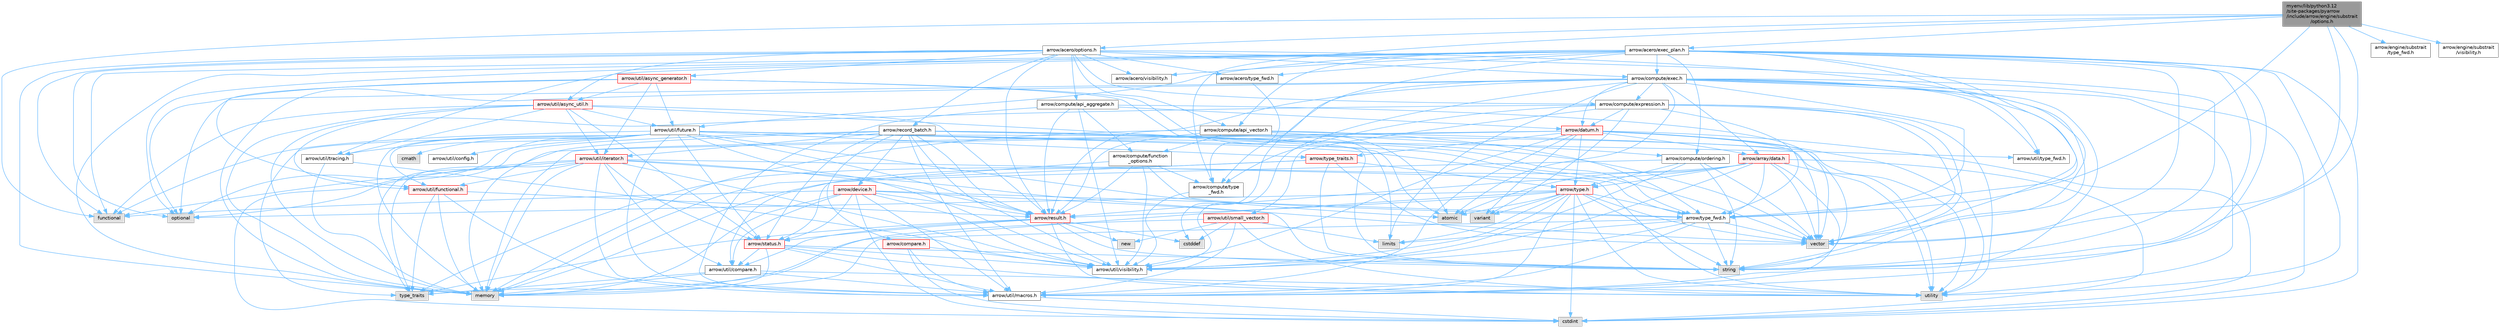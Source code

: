 digraph "myenv/lib/python3.12/site-packages/pyarrow/include/arrow/engine/substrait/options.h"
{
 // LATEX_PDF_SIZE
  bgcolor="transparent";
  edge [fontname=Helvetica,fontsize=10,labelfontname=Helvetica,labelfontsize=10];
  node [fontname=Helvetica,fontsize=10,shape=box,height=0.2,width=0.4];
  Node1 [id="Node000001",label="myenv/lib/python3.12\l/site-packages/pyarrow\l/include/arrow/engine/substrait\l/options.h",height=0.2,width=0.4,color="gray40", fillcolor="grey60", style="filled", fontcolor="black",tooltip=" "];
  Node1 -> Node2 [id="edge1_Node000001_Node000002",color="steelblue1",style="solid",tooltip=" "];
  Node2 [id="Node000002",label="functional",height=0.2,width=0.4,color="grey60", fillcolor="#E0E0E0", style="filled",tooltip=" "];
  Node1 -> Node3 [id="edge2_Node000001_Node000003",color="steelblue1",style="solid",tooltip=" "];
  Node3 [id="Node000003",label="string",height=0.2,width=0.4,color="grey60", fillcolor="#E0E0E0", style="filled",tooltip=" "];
  Node1 -> Node4 [id="edge3_Node000001_Node000004",color="steelblue1",style="solid",tooltip=" "];
  Node4 [id="Node000004",label="vector",height=0.2,width=0.4,color="grey60", fillcolor="#E0E0E0", style="filled",tooltip=" "];
  Node1 -> Node5 [id="edge4_Node000001_Node000005",color="steelblue1",style="solid",tooltip=" "];
  Node5 [id="Node000005",label="arrow/acero/exec_plan.h",height=0.2,width=0.4,color="grey40", fillcolor="white", style="filled",URL="$exec__plan_8h.html",tooltip=" "];
  Node5 -> Node6 [id="edge5_Node000005_Node000006",color="steelblue1",style="solid",tooltip=" "];
  Node6 [id="Node000006",label="cstddef",height=0.2,width=0.4,color="grey60", fillcolor="#E0E0E0", style="filled",tooltip=" "];
  Node5 -> Node7 [id="edge6_Node000005_Node000007",color="steelblue1",style="solid",tooltip=" "];
  Node7 [id="Node000007",label="cstdint",height=0.2,width=0.4,color="grey60", fillcolor="#E0E0E0", style="filled",tooltip=" "];
  Node5 -> Node2 [id="edge7_Node000005_Node000002",color="steelblue1",style="solid",tooltip=" "];
  Node5 -> Node8 [id="edge8_Node000005_Node000008",color="steelblue1",style="solid",tooltip=" "];
  Node8 [id="Node000008",label="memory",height=0.2,width=0.4,color="grey60", fillcolor="#E0E0E0", style="filled",tooltip=" "];
  Node5 -> Node9 [id="edge9_Node000005_Node000009",color="steelblue1",style="solid",tooltip=" "];
  Node9 [id="Node000009",label="optional",height=0.2,width=0.4,color="grey60", fillcolor="#E0E0E0", style="filled",tooltip=" "];
  Node5 -> Node3 [id="edge10_Node000005_Node000003",color="steelblue1",style="solid",tooltip=" "];
  Node5 -> Node10 [id="edge11_Node000005_Node000010",color="steelblue1",style="solid",tooltip=" "];
  Node10 [id="Node000010",label="utility",height=0.2,width=0.4,color="grey60", fillcolor="#E0E0E0", style="filled",tooltip=" "];
  Node5 -> Node4 [id="edge12_Node000005_Node000004",color="steelblue1",style="solid",tooltip=" "];
  Node5 -> Node11 [id="edge13_Node000005_Node000011",color="steelblue1",style="solid",tooltip=" "];
  Node11 [id="Node000011",label="arrow/acero/type_fwd.h",height=0.2,width=0.4,color="grey40", fillcolor="white", style="filled",URL="$arrow_2acero_2type__fwd_8h.html",tooltip=" "];
  Node11 -> Node12 [id="edge14_Node000011_Node000012",color="steelblue1",style="solid",tooltip=" "];
  Node12 [id="Node000012",label="arrow/compute/type\l_fwd.h",height=0.2,width=0.4,color="grey40", fillcolor="white", style="filled",URL="$arrow_2compute_2type__fwd_8h.html",tooltip=" "];
  Node12 -> Node13 [id="edge15_Node000012_Node000013",color="steelblue1",style="solid",tooltip=" "];
  Node13 [id="Node000013",label="arrow/util/visibility.h",height=0.2,width=0.4,color="grey40", fillcolor="white", style="filled",URL="$include_2arrow_2util_2visibility_8h.html",tooltip=" "];
  Node5 -> Node14 [id="edge16_Node000005_Node000014",color="steelblue1",style="solid",tooltip=" "];
  Node14 [id="Node000014",label="arrow/acero/visibility.h",height=0.2,width=0.4,color="grey40", fillcolor="white", style="filled",URL="$include_2arrow_2acero_2visibility_8h.html",tooltip=" "];
  Node5 -> Node15 [id="edge17_Node000005_Node000015",color="steelblue1",style="solid",tooltip=" "];
  Node15 [id="Node000015",label="arrow/compute/api_vector.h",height=0.2,width=0.4,color="grey40", fillcolor="white", style="filled",URL="$api__vector_8h.html",tooltip=" "];
  Node15 -> Node8 [id="edge18_Node000015_Node000008",color="steelblue1",style="solid",tooltip=" "];
  Node15 -> Node10 [id="edge19_Node000015_Node000010",color="steelblue1",style="solid",tooltip=" "];
  Node15 -> Node16 [id="edge20_Node000015_Node000016",color="steelblue1",style="solid",tooltip=" "];
  Node16 [id="Node000016",label="arrow/compute/function\l_options.h",height=0.2,width=0.4,color="grey40", fillcolor="white", style="filled",URL="$function__options_8h.html",tooltip=" "];
  Node16 -> Node12 [id="edge21_Node000016_Node000012",color="steelblue1",style="solid",tooltip=" "];
  Node16 -> Node17 [id="edge22_Node000016_Node000017",color="steelblue1",style="solid",tooltip=" "];
  Node17 [id="Node000017",label="arrow/result.h",height=0.2,width=0.4,color="red", fillcolor="#FFF0F0", style="filled",URL="$result_8h.html",tooltip=" "];
  Node17 -> Node6 [id="edge23_Node000017_Node000006",color="steelblue1",style="solid",tooltip=" "];
  Node17 -> Node18 [id="edge24_Node000017_Node000018",color="steelblue1",style="solid",tooltip=" "];
  Node18 [id="Node000018",label="new",height=0.2,width=0.4,color="grey60", fillcolor="#E0E0E0", style="filled",tooltip=" "];
  Node17 -> Node3 [id="edge25_Node000017_Node000003",color="steelblue1",style="solid",tooltip=" "];
  Node17 -> Node19 [id="edge26_Node000017_Node000019",color="steelblue1",style="solid",tooltip=" "];
  Node19 [id="Node000019",label="type_traits",height=0.2,width=0.4,color="grey60", fillcolor="#E0E0E0", style="filled",tooltip=" "];
  Node17 -> Node10 [id="edge27_Node000017_Node000010",color="steelblue1",style="solid",tooltip=" "];
  Node17 -> Node20 [id="edge28_Node000017_Node000020",color="steelblue1",style="solid",tooltip=" "];
  Node20 [id="Node000020",label="arrow/status.h",height=0.2,width=0.4,color="red", fillcolor="#FFF0F0", style="filled",URL="$status_8h.html",tooltip=" "];
  Node20 -> Node8 [id="edge29_Node000020_Node000008",color="steelblue1",style="solid",tooltip=" "];
  Node20 -> Node3 [id="edge30_Node000020_Node000003",color="steelblue1",style="solid",tooltip=" "];
  Node20 -> Node10 [id="edge31_Node000020_Node000010",color="steelblue1",style="solid",tooltip=" "];
  Node20 -> Node23 [id="edge32_Node000020_Node000023",color="steelblue1",style="solid",tooltip=" "];
  Node23 [id="Node000023",label="arrow/util/compare.h",height=0.2,width=0.4,color="grey40", fillcolor="white", style="filled",URL="$util_2compare_8h.html",tooltip=" "];
  Node23 -> Node8 [id="edge33_Node000023_Node000008",color="steelblue1",style="solid",tooltip=" "];
  Node23 -> Node19 [id="edge34_Node000023_Node000019",color="steelblue1",style="solid",tooltip=" "];
  Node23 -> Node10 [id="edge35_Node000023_Node000010",color="steelblue1",style="solid",tooltip=" "];
  Node23 -> Node24 [id="edge36_Node000023_Node000024",color="steelblue1",style="solid",tooltip=" "];
  Node24 [id="Node000024",label="arrow/util/macros.h",height=0.2,width=0.4,color="grey40", fillcolor="white", style="filled",URL="$macros_8h.html",tooltip=" "];
  Node24 -> Node7 [id="edge37_Node000024_Node000007",color="steelblue1",style="solid",tooltip=" "];
  Node20 -> Node24 [id="edge38_Node000020_Node000024",color="steelblue1",style="solid",tooltip=" "];
  Node20 -> Node13 [id="edge39_Node000020_Node000013",color="steelblue1",style="solid",tooltip=" "];
  Node17 -> Node23 [id="edge40_Node000017_Node000023",color="steelblue1",style="solid",tooltip=" "];
  Node16 -> Node20 [id="edge41_Node000016_Node000020",color="steelblue1",style="solid",tooltip=" "];
  Node16 -> Node29 [id="edge42_Node000016_Node000029",color="steelblue1",style="solid",tooltip=" "];
  Node29 [id="Node000029",label="arrow/type_fwd.h",height=0.2,width=0.4,color="grey40", fillcolor="white", style="filled",URL="$arrow_2type__fwd_8h.html",tooltip=" "];
  Node29 -> Node30 [id="edge43_Node000029_Node000030",color="steelblue1",style="solid",tooltip=" "];
  Node30 [id="Node000030",label="limits",height=0.2,width=0.4,color="grey60", fillcolor="#E0E0E0", style="filled",tooltip=" "];
  Node29 -> Node8 [id="edge44_Node000029_Node000008",color="steelblue1",style="solid",tooltip=" "];
  Node29 -> Node3 [id="edge45_Node000029_Node000003",color="steelblue1",style="solid",tooltip=" "];
  Node29 -> Node4 [id="edge46_Node000029_Node000004",color="steelblue1",style="solid",tooltip=" "];
  Node29 -> Node24 [id="edge47_Node000029_Node000024",color="steelblue1",style="solid",tooltip=" "];
  Node29 -> Node13 [id="edge48_Node000029_Node000013",color="steelblue1",style="solid",tooltip=" "];
  Node16 -> Node13 [id="edge49_Node000016_Node000013",color="steelblue1",style="solid",tooltip=" "];
  Node15 -> Node31 [id="edge50_Node000015_Node000031",color="steelblue1",style="solid",tooltip=" "];
  Node31 [id="Node000031",label="arrow/compute/ordering.h",height=0.2,width=0.4,color="grey40", fillcolor="white", style="filled",URL="$ordering_8h.html",tooltip=" "];
  Node31 -> Node3 [id="edge51_Node000031_Node000003",color="steelblue1",style="solid",tooltip=" "];
  Node31 -> Node4 [id="edge52_Node000031_Node000004",color="steelblue1",style="solid",tooltip=" "];
  Node31 -> Node32 [id="edge53_Node000031_Node000032",color="steelblue1",style="solid",tooltip=" "];
  Node32 [id="Node000032",label="arrow/type.h",height=0.2,width=0.4,color="red", fillcolor="#FFF0F0", style="filled",URL="$type_8h.html",tooltip=" "];
  Node32 -> Node33 [id="edge54_Node000032_Node000033",color="steelblue1",style="solid",tooltip=" "];
  Node33 [id="Node000033",label="atomic",height=0.2,width=0.4,color="grey60", fillcolor="#E0E0E0", style="filled",tooltip=" "];
  Node32 -> Node7 [id="edge55_Node000032_Node000007",color="steelblue1",style="solid",tooltip=" "];
  Node32 -> Node30 [id="edge56_Node000032_Node000030",color="steelblue1",style="solid",tooltip=" "];
  Node32 -> Node8 [id="edge57_Node000032_Node000008",color="steelblue1",style="solid",tooltip=" "];
  Node32 -> Node9 [id="edge58_Node000032_Node000009",color="steelblue1",style="solid",tooltip=" "];
  Node32 -> Node3 [id="edge59_Node000032_Node000003",color="steelblue1",style="solid",tooltip=" "];
  Node32 -> Node10 [id="edge60_Node000032_Node000010",color="steelblue1",style="solid",tooltip=" "];
  Node32 -> Node35 [id="edge61_Node000032_Node000035",color="steelblue1",style="solid",tooltip=" "];
  Node35 [id="Node000035",label="variant",height=0.2,width=0.4,color="grey60", fillcolor="#E0E0E0", style="filled",tooltip=" "];
  Node32 -> Node4 [id="edge62_Node000032_Node000004",color="steelblue1",style="solid",tooltip=" "];
  Node32 -> Node17 [id="edge63_Node000032_Node000017",color="steelblue1",style="solid",tooltip=" "];
  Node32 -> Node29 [id="edge64_Node000032_Node000029",color="steelblue1",style="solid",tooltip=" "];
  Node32 -> Node24 [id="edge65_Node000032_Node000024",color="steelblue1",style="solid",tooltip=" "];
  Node32 -> Node13 [id="edge66_Node000032_Node000013",color="steelblue1",style="solid",tooltip=" "];
  Node31 -> Node23 [id="edge67_Node000031_Node000023",color="steelblue1",style="solid",tooltip=" "];
  Node31 -> Node13 [id="edge68_Node000031_Node000013",color="steelblue1",style="solid",tooltip=" "];
  Node15 -> Node17 [id="edge69_Node000015_Node000017",color="steelblue1",style="solid",tooltip=" "];
  Node15 -> Node29 [id="edge70_Node000015_Node000029",color="steelblue1",style="solid",tooltip=" "];
  Node5 -> Node43 [id="edge71_Node000005_Node000043",color="steelblue1",style="solid",tooltip=" "];
  Node43 [id="Node000043",label="arrow/compute/exec.h",height=0.2,width=0.4,color="grey40", fillcolor="white", style="filled",URL="$exec_8h.html",tooltip=" "];
  Node43 -> Node33 [id="edge72_Node000043_Node000033",color="steelblue1",style="solid",tooltip=" "];
  Node43 -> Node7 [id="edge73_Node000043_Node000007",color="steelblue1",style="solid",tooltip=" "];
  Node43 -> Node30 [id="edge74_Node000043_Node000030",color="steelblue1",style="solid",tooltip=" "];
  Node43 -> Node8 [id="edge75_Node000043_Node000008",color="steelblue1",style="solid",tooltip=" "];
  Node43 -> Node9 [id="edge76_Node000043_Node000009",color="steelblue1",style="solid",tooltip=" "];
  Node43 -> Node3 [id="edge77_Node000043_Node000003",color="steelblue1",style="solid",tooltip=" "];
  Node43 -> Node10 [id="edge78_Node000043_Node000010",color="steelblue1",style="solid",tooltip=" "];
  Node43 -> Node4 [id="edge79_Node000043_Node000004",color="steelblue1",style="solid",tooltip=" "];
  Node43 -> Node44 [id="edge80_Node000043_Node000044",color="steelblue1",style="solid",tooltip=" "];
  Node44 [id="Node000044",label="arrow/array/data.h",height=0.2,width=0.4,color="red", fillcolor="#FFF0F0", style="filled",URL="$data_8h.html",tooltip=" "];
  Node44 -> Node33 [id="edge81_Node000044_Node000033",color="steelblue1",style="solid",tooltip=" "];
  Node44 -> Node7 [id="edge82_Node000044_Node000007",color="steelblue1",style="solid",tooltip=" "];
  Node44 -> Node8 [id="edge83_Node000044_Node000008",color="steelblue1",style="solid",tooltip=" "];
  Node44 -> Node10 [id="edge84_Node000044_Node000010",color="steelblue1",style="solid",tooltip=" "];
  Node44 -> Node4 [id="edge85_Node000044_Node000004",color="steelblue1",style="solid",tooltip=" "];
  Node44 -> Node17 [id="edge86_Node000044_Node000017",color="steelblue1",style="solid",tooltip=" "];
  Node44 -> Node32 [id="edge87_Node000044_Node000032",color="steelblue1",style="solid",tooltip=" "];
  Node44 -> Node29 [id="edge88_Node000044_Node000029",color="steelblue1",style="solid",tooltip=" "];
  Node44 -> Node24 [id="edge89_Node000044_Node000024",color="steelblue1",style="solid",tooltip=" "];
  Node44 -> Node13 [id="edge90_Node000044_Node000013",color="steelblue1",style="solid",tooltip=" "];
  Node43 -> Node54 [id="edge91_Node000043_Node000054",color="steelblue1",style="solid",tooltip=" "];
  Node54 [id="Node000054",label="arrow/compute/expression.h",height=0.2,width=0.4,color="grey40", fillcolor="white", style="filled",URL="$expression_8h.html",tooltip=" "];
  Node54 -> Node8 [id="edge92_Node000054_Node000008",color="steelblue1",style="solid",tooltip=" "];
  Node54 -> Node3 [id="edge93_Node000054_Node000003",color="steelblue1",style="solid",tooltip=" "];
  Node54 -> Node10 [id="edge94_Node000054_Node000010",color="steelblue1",style="solid",tooltip=" "];
  Node54 -> Node35 [id="edge95_Node000054_Node000035",color="steelblue1",style="solid",tooltip=" "];
  Node54 -> Node4 [id="edge96_Node000054_Node000004",color="steelblue1",style="solid",tooltip=" "];
  Node54 -> Node12 [id="edge97_Node000054_Node000012",color="steelblue1",style="solid",tooltip=" "];
  Node54 -> Node55 [id="edge98_Node000054_Node000055",color="steelblue1",style="solid",tooltip=" "];
  Node55 [id="Node000055",label="arrow/datum.h",height=0.2,width=0.4,color="red", fillcolor="#FFF0F0", style="filled",URL="$datum_8h.html",tooltip=" "];
  Node55 -> Node7 [id="edge99_Node000055_Node000007",color="steelblue1",style="solid",tooltip=" "];
  Node55 -> Node8 [id="edge100_Node000055_Node000008",color="steelblue1",style="solid",tooltip=" "];
  Node55 -> Node3 [id="edge101_Node000055_Node000003",color="steelblue1",style="solid",tooltip=" "];
  Node55 -> Node19 [id="edge102_Node000055_Node000019",color="steelblue1",style="solid",tooltip=" "];
  Node55 -> Node10 [id="edge103_Node000055_Node000010",color="steelblue1",style="solid",tooltip=" "];
  Node55 -> Node35 [id="edge104_Node000055_Node000035",color="steelblue1",style="solid",tooltip=" "];
  Node55 -> Node4 [id="edge105_Node000055_Node000004",color="steelblue1",style="solid",tooltip=" "];
  Node55 -> Node44 [id="edge106_Node000055_Node000044",color="steelblue1",style="solid",tooltip=" "];
  Node55 -> Node32 [id="edge107_Node000055_Node000032",color="steelblue1",style="solid",tooltip=" "];
  Node55 -> Node63 [id="edge108_Node000055_Node000063",color="steelblue1",style="solid",tooltip=" "];
  Node63 [id="Node000063",label="arrow/type_traits.h",height=0.2,width=0.4,color="red", fillcolor="#FFF0F0", style="filled",URL="$include_2arrow_2type__traits_8h.html",tooltip=" "];
  Node63 -> Node8 [id="edge109_Node000063_Node000008",color="steelblue1",style="solid",tooltip=" "];
  Node63 -> Node3 [id="edge110_Node000063_Node000003",color="steelblue1",style="solid",tooltip=" "];
  Node63 -> Node19 [id="edge111_Node000063_Node000019",color="steelblue1",style="solid",tooltip=" "];
  Node63 -> Node4 [id="edge112_Node000063_Node000004",color="steelblue1",style="solid",tooltip=" "];
  Node63 -> Node32 [id="edge113_Node000063_Node000032",color="steelblue1",style="solid",tooltip=" "];
  Node55 -> Node24 [id="edge114_Node000055_Node000024",color="steelblue1",style="solid",tooltip=" "];
  Node55 -> Node13 [id="edge115_Node000055_Node000013",color="steelblue1",style="solid",tooltip=" "];
  Node54 -> Node29 [id="edge116_Node000054_Node000029",color="steelblue1",style="solid",tooltip=" "];
  Node54 -> Node68 [id="edge117_Node000054_Node000068",color="steelblue1",style="solid",tooltip=" "];
  Node68 [id="Node000068",label="arrow/util/small_vector.h",height=0.2,width=0.4,color="red", fillcolor="#FFF0F0", style="filled",URL="$small__vector_8h.html",tooltip=" "];
  Node68 -> Node6 [id="edge118_Node000068_Node000006",color="steelblue1",style="solid",tooltip=" "];
  Node68 -> Node30 [id="edge119_Node000068_Node000030",color="steelblue1",style="solid",tooltip=" "];
  Node68 -> Node18 [id="edge120_Node000068_Node000018",color="steelblue1",style="solid",tooltip=" "];
  Node68 -> Node19 [id="edge121_Node000068_Node000019",color="steelblue1",style="solid",tooltip=" "];
  Node68 -> Node10 [id="edge122_Node000068_Node000010",color="steelblue1",style="solid",tooltip=" "];
  Node68 -> Node24 [id="edge123_Node000068_Node000024",color="steelblue1",style="solid",tooltip=" "];
  Node43 -> Node12 [id="edge124_Node000043_Node000012",color="steelblue1",style="solid",tooltip=" "];
  Node43 -> Node55 [id="edge125_Node000043_Node000055",color="steelblue1",style="solid",tooltip=" "];
  Node43 -> Node17 [id="edge126_Node000043_Node000017",color="steelblue1",style="solid",tooltip=" "];
  Node43 -> Node29 [id="edge127_Node000043_Node000029",color="steelblue1",style="solid",tooltip=" "];
  Node43 -> Node24 [id="edge128_Node000043_Node000024",color="steelblue1",style="solid",tooltip=" "];
  Node43 -> Node70 [id="edge129_Node000043_Node000070",color="steelblue1",style="solid",tooltip=" "];
  Node70 [id="Node000070",label="arrow/util/type_fwd.h",height=0.2,width=0.4,color="grey40", fillcolor="white", style="filled",URL="$arrow_2util_2type__fwd_8h.html",tooltip=" "];
  Node43 -> Node13 [id="edge130_Node000043_Node000013",color="steelblue1",style="solid",tooltip=" "];
  Node5 -> Node31 [id="edge131_Node000005_Node000031",color="steelblue1",style="solid",tooltip=" "];
  Node5 -> Node29 [id="edge132_Node000005_Node000029",color="steelblue1",style="solid",tooltip=" "];
  Node5 -> Node71 [id="edge133_Node000005_Node000071",color="steelblue1",style="solid",tooltip=" "];
  Node71 [id="Node000071",label="arrow/util/future.h",height=0.2,width=0.4,color="grey40", fillcolor="white", style="filled",URL="$future_8h.html",tooltip=" "];
  Node71 -> Node33 [id="edge134_Node000071_Node000033",color="steelblue1",style="solid",tooltip=" "];
  Node71 -> Node72 [id="edge135_Node000071_Node000072",color="steelblue1",style="solid",tooltip=" "];
  Node72 [id="Node000072",label="cmath",height=0.2,width=0.4,color="grey60", fillcolor="#E0E0E0", style="filled",tooltip=" "];
  Node71 -> Node2 [id="edge136_Node000071_Node000002",color="steelblue1",style="solid",tooltip=" "];
  Node71 -> Node8 [id="edge137_Node000071_Node000008",color="steelblue1",style="solid",tooltip=" "];
  Node71 -> Node9 [id="edge138_Node000071_Node000009",color="steelblue1",style="solid",tooltip=" "];
  Node71 -> Node19 [id="edge139_Node000071_Node000019",color="steelblue1",style="solid",tooltip=" "];
  Node71 -> Node10 [id="edge140_Node000071_Node000010",color="steelblue1",style="solid",tooltip=" "];
  Node71 -> Node4 [id="edge141_Node000071_Node000004",color="steelblue1",style="solid",tooltip=" "];
  Node71 -> Node17 [id="edge142_Node000071_Node000017",color="steelblue1",style="solid",tooltip=" "];
  Node71 -> Node20 [id="edge143_Node000071_Node000020",color="steelblue1",style="solid",tooltip=" "];
  Node71 -> Node29 [id="edge144_Node000071_Node000029",color="steelblue1",style="solid",tooltip=" "];
  Node71 -> Node63 [id="edge145_Node000071_Node000063",color="steelblue1",style="solid",tooltip=" "];
  Node71 -> Node73 [id="edge146_Node000071_Node000073",color="steelblue1",style="solid",tooltip=" "];
  Node73 [id="Node000073",label="arrow/util/config.h",height=0.2,width=0.4,color="grey40", fillcolor="white", style="filled",URL="$pyarrow_2include_2arrow_2util_2config_8h.html",tooltip=" "];
  Node71 -> Node74 [id="edge147_Node000071_Node000074",color="steelblue1",style="solid",tooltip=" "];
  Node74 [id="Node000074",label="arrow/util/functional.h",height=0.2,width=0.4,color="red", fillcolor="#FFF0F0", style="filled",URL="$functional_8h.html",tooltip=" "];
  Node74 -> Node8 [id="edge148_Node000074_Node000008",color="steelblue1",style="solid",tooltip=" "];
  Node74 -> Node19 [id="edge149_Node000074_Node000019",color="steelblue1",style="solid",tooltip=" "];
  Node74 -> Node17 [id="edge150_Node000074_Node000017",color="steelblue1",style="solid",tooltip=" "];
  Node74 -> Node24 [id="edge151_Node000074_Node000024",color="steelblue1",style="solid",tooltip=" "];
  Node71 -> Node24 [id="edge152_Node000071_Node000024",color="steelblue1",style="solid",tooltip=" "];
  Node71 -> Node76 [id="edge153_Node000071_Node000076",color="steelblue1",style="solid",tooltip=" "];
  Node76 [id="Node000076",label="arrow/util/tracing.h",height=0.2,width=0.4,color="grey40", fillcolor="white", style="filled",URL="$tracing_8h.html",tooltip=" "];
  Node76 -> Node8 [id="edge154_Node000076_Node000008",color="steelblue1",style="solid",tooltip=" "];
  Node76 -> Node13 [id="edge155_Node000076_Node000013",color="steelblue1",style="solid",tooltip=" "];
  Node71 -> Node70 [id="edge156_Node000071_Node000070",color="steelblue1",style="solid",tooltip=" "];
  Node71 -> Node13 [id="edge157_Node000071_Node000013",color="steelblue1",style="solid",tooltip=" "];
  Node5 -> Node24 [id="edge158_Node000005_Node000024",color="steelblue1",style="solid",tooltip=" "];
  Node5 -> Node76 [id="edge159_Node000005_Node000076",color="steelblue1",style="solid",tooltip=" "];
  Node5 -> Node70 [id="edge160_Node000005_Node000070",color="steelblue1",style="solid",tooltip=" "];
  Node1 -> Node77 [id="edge161_Node000001_Node000077",color="steelblue1",style="solid",tooltip=" "];
  Node77 [id="Node000077",label="arrow/acero/options.h",height=0.2,width=0.4,color="grey40", fillcolor="white", style="filled",URL="$acero_2options_8h.html",tooltip=" "];
  Node77 -> Node2 [id="edge162_Node000077_Node000002",color="steelblue1",style="solid",tooltip=" "];
  Node77 -> Node8 [id="edge163_Node000077_Node000008",color="steelblue1",style="solid",tooltip=" "];
  Node77 -> Node9 [id="edge164_Node000077_Node000009",color="steelblue1",style="solid",tooltip=" "];
  Node77 -> Node3 [id="edge165_Node000077_Node000003",color="steelblue1",style="solid",tooltip=" "];
  Node77 -> Node4 [id="edge166_Node000077_Node000004",color="steelblue1",style="solid",tooltip=" "];
  Node77 -> Node11 [id="edge167_Node000077_Node000011",color="steelblue1",style="solid",tooltip=" "];
  Node77 -> Node14 [id="edge168_Node000077_Node000014",color="steelblue1",style="solid",tooltip=" "];
  Node77 -> Node78 [id="edge169_Node000077_Node000078",color="steelblue1",style="solid",tooltip=" "];
  Node78 [id="Node000078",label="arrow/compute/api_aggregate.h",height=0.2,width=0.4,color="grey40", fillcolor="white", style="filled",URL="$api__aggregate_8h.html",tooltip=" "];
  Node78 -> Node4 [id="edge170_Node000078_Node000004",color="steelblue1",style="solid",tooltip=" "];
  Node78 -> Node16 [id="edge171_Node000078_Node000016",color="steelblue1",style="solid",tooltip=" "];
  Node78 -> Node55 [id="edge172_Node000078_Node000055",color="steelblue1",style="solid",tooltip=" "];
  Node78 -> Node17 [id="edge173_Node000078_Node000017",color="steelblue1",style="solid",tooltip=" "];
  Node78 -> Node24 [id="edge174_Node000078_Node000024",color="steelblue1",style="solid",tooltip=" "];
  Node78 -> Node13 [id="edge175_Node000078_Node000013",color="steelblue1",style="solid",tooltip=" "];
  Node77 -> Node15 [id="edge176_Node000077_Node000015",color="steelblue1",style="solid",tooltip=" "];
  Node77 -> Node43 [id="edge177_Node000077_Node000043",color="steelblue1",style="solid",tooltip=" "];
  Node77 -> Node54 [id="edge178_Node000077_Node000054",color="steelblue1",style="solid",tooltip=" "];
  Node77 -> Node79 [id="edge179_Node000077_Node000079",color="steelblue1",style="solid",tooltip=" "];
  Node79 [id="Node000079",label="arrow/record_batch.h",height=0.2,width=0.4,color="grey40", fillcolor="white", style="filled",URL="$record__batch_8h.html",tooltip=" "];
  Node79 -> Node7 [id="edge180_Node000079_Node000007",color="steelblue1",style="solid",tooltip=" "];
  Node79 -> Node8 [id="edge181_Node000079_Node000008",color="steelblue1",style="solid",tooltip=" "];
  Node79 -> Node3 [id="edge182_Node000079_Node000003",color="steelblue1",style="solid",tooltip=" "];
  Node79 -> Node4 [id="edge183_Node000079_Node000004",color="steelblue1",style="solid",tooltip=" "];
  Node79 -> Node60 [id="edge184_Node000079_Node000060",color="steelblue1",style="solid",tooltip=" "];
  Node60 [id="Node000060",label="arrow/compare.h",height=0.2,width=0.4,color="red", fillcolor="#FFF0F0", style="filled",URL="$compare_8h.html",tooltip=" "];
  Node60 -> Node7 [id="edge185_Node000060_Node000007",color="steelblue1",style="solid",tooltip=" "];
  Node60 -> Node24 [id="edge186_Node000060_Node000024",color="steelblue1",style="solid",tooltip=" "];
  Node60 -> Node13 [id="edge187_Node000060_Node000013",color="steelblue1",style="solid",tooltip=" "];
  Node79 -> Node49 [id="edge188_Node000079_Node000049",color="steelblue1",style="solid",tooltip=" "];
  Node49 [id="Node000049",label="arrow/device.h",height=0.2,width=0.4,color="red", fillcolor="#FFF0F0", style="filled",URL="$device_8h.html",tooltip=" "];
  Node49 -> Node7 [id="edge189_Node000049_Node000007",color="steelblue1",style="solid",tooltip=" "];
  Node49 -> Node2 [id="edge190_Node000049_Node000002",color="steelblue1",style="solid",tooltip=" "];
  Node49 -> Node8 [id="edge191_Node000049_Node000008",color="steelblue1",style="solid",tooltip=" "];
  Node49 -> Node3 [id="edge192_Node000049_Node000003",color="steelblue1",style="solid",tooltip=" "];
  Node49 -> Node17 [id="edge193_Node000049_Node000017",color="steelblue1",style="solid",tooltip=" "];
  Node49 -> Node20 [id="edge194_Node000049_Node000020",color="steelblue1",style="solid",tooltip=" "];
  Node49 -> Node29 [id="edge195_Node000049_Node000029",color="steelblue1",style="solid",tooltip=" "];
  Node49 -> Node23 [id="edge196_Node000049_Node000023",color="steelblue1",style="solid",tooltip=" "];
  Node49 -> Node24 [id="edge197_Node000049_Node000024",color="steelblue1",style="solid",tooltip=" "];
  Node49 -> Node13 [id="edge198_Node000049_Node000013",color="steelblue1",style="solid",tooltip=" "];
  Node79 -> Node17 [id="edge199_Node000079_Node000017",color="steelblue1",style="solid",tooltip=" "];
  Node79 -> Node20 [id="edge200_Node000079_Node000020",color="steelblue1",style="solid",tooltip=" "];
  Node79 -> Node29 [id="edge201_Node000079_Node000029",color="steelblue1",style="solid",tooltip=" "];
  Node79 -> Node80 [id="edge202_Node000079_Node000080",color="steelblue1",style="solid",tooltip=" "];
  Node80 [id="Node000080",label="arrow/util/iterator.h",height=0.2,width=0.4,color="red", fillcolor="#FFF0F0", style="filled",URL="$iterator_8h.html",tooltip=" "];
  Node80 -> Node2 [id="edge203_Node000080_Node000002",color="steelblue1",style="solid",tooltip=" "];
  Node80 -> Node8 [id="edge204_Node000080_Node000008",color="steelblue1",style="solid",tooltip=" "];
  Node80 -> Node9 [id="edge205_Node000080_Node000009",color="steelblue1",style="solid",tooltip=" "];
  Node80 -> Node19 [id="edge206_Node000080_Node000019",color="steelblue1",style="solid",tooltip=" "];
  Node80 -> Node10 [id="edge207_Node000080_Node000010",color="steelblue1",style="solid",tooltip=" "];
  Node80 -> Node4 [id="edge208_Node000080_Node000004",color="steelblue1",style="solid",tooltip=" "];
  Node80 -> Node17 [id="edge209_Node000080_Node000017",color="steelblue1",style="solid",tooltip=" "];
  Node80 -> Node20 [id="edge210_Node000080_Node000020",color="steelblue1",style="solid",tooltip=" "];
  Node80 -> Node23 [id="edge211_Node000080_Node000023",color="steelblue1",style="solid",tooltip=" "];
  Node80 -> Node74 [id="edge212_Node000080_Node000074",color="steelblue1",style="solid",tooltip=" "];
  Node80 -> Node24 [id="edge213_Node000080_Node000024",color="steelblue1",style="solid",tooltip=" "];
  Node80 -> Node13 [id="edge214_Node000080_Node000013",color="steelblue1",style="solid",tooltip=" "];
  Node79 -> Node24 [id="edge215_Node000079_Node000024",color="steelblue1",style="solid",tooltip=" "];
  Node79 -> Node13 [id="edge216_Node000079_Node000013",color="steelblue1",style="solid",tooltip=" "];
  Node77 -> Node17 [id="edge217_Node000077_Node000017",color="steelblue1",style="solid",tooltip=" "];
  Node77 -> Node81 [id="edge218_Node000077_Node000081",color="steelblue1",style="solid",tooltip=" "];
  Node81 [id="Node000081",label="arrow/util/async_generator.h",height=0.2,width=0.4,color="red", fillcolor="#FFF0F0", style="filled",URL="$async__generator_8h.html",tooltip=" "];
  Node81 -> Node33 [id="edge219_Node000081_Node000033",color="steelblue1",style="solid",tooltip=" "];
  Node81 -> Node30 [id="edge220_Node000081_Node000030",color="steelblue1",style="solid",tooltip=" "];
  Node81 -> Node9 [id="edge221_Node000081_Node000009",color="steelblue1",style="solid",tooltip=" "];
  Node81 -> Node85 [id="edge222_Node000081_Node000085",color="steelblue1",style="solid",tooltip=" "];
  Node85 [id="Node000085",label="arrow/util/async_util.h",height=0.2,width=0.4,color="red", fillcolor="#FFF0F0", style="filled",URL="$async__util_8h.html",tooltip=" "];
  Node85 -> Node33 [id="edge223_Node000085_Node000033",color="steelblue1",style="solid",tooltip=" "];
  Node85 -> Node2 [id="edge224_Node000085_Node000002",color="steelblue1",style="solid",tooltip=" "];
  Node85 -> Node8 [id="edge225_Node000085_Node000008",color="steelblue1",style="solid",tooltip=" "];
  Node85 -> Node17 [id="edge226_Node000085_Node000017",color="steelblue1",style="solid",tooltip=" "];
  Node85 -> Node20 [id="edge227_Node000085_Node000020",color="steelblue1",style="solid",tooltip=" "];
  Node85 -> Node74 [id="edge228_Node000085_Node000074",color="steelblue1",style="solid",tooltip=" "];
  Node85 -> Node71 [id="edge229_Node000085_Node000071",color="steelblue1",style="solid",tooltip=" "];
  Node85 -> Node80 [id="edge230_Node000085_Node000080",color="steelblue1",style="solid",tooltip=" "];
  Node85 -> Node76 [id="edge231_Node000085_Node000076",color="steelblue1",style="solid",tooltip=" "];
  Node81 -> Node74 [id="edge232_Node000081_Node000074",color="steelblue1",style="solid",tooltip=" "];
  Node81 -> Node71 [id="edge233_Node000081_Node000071",color="steelblue1",style="solid",tooltip=" "];
  Node81 -> Node80 [id="edge234_Node000081_Node000080",color="steelblue1",style="solid",tooltip=" "];
  Node77 -> Node85 [id="edge235_Node000077_Node000085",color="steelblue1",style="solid",tooltip=" "];
  Node1 -> Node12 [id="edge236_Node000001_Node000012",color="steelblue1",style="solid",tooltip=" "];
  Node1 -> Node98 [id="edge237_Node000001_Node000098",color="steelblue1",style="solid",tooltip=" "];
  Node98 [id="Node000098",label="arrow/engine/substrait\l/type_fwd.h",height=0.2,width=0.4,color="grey40", fillcolor="white", style="filled",URL="$arrow_2engine_2substrait_2type__fwd_8h.html",tooltip=" "];
  Node1 -> Node99 [id="edge238_Node000001_Node000099",color="steelblue1",style="solid",tooltip=" "];
  Node99 [id="Node000099",label="arrow/engine/substrait\l/visibility.h",height=0.2,width=0.4,color="grey40", fillcolor="white", style="filled",URL="$include_2arrow_2engine_2substrait_2visibility_8h.html",tooltip=" "];
  Node1 -> Node29 [id="edge239_Node000001_Node000029",color="steelblue1",style="solid",tooltip=" "];
}
